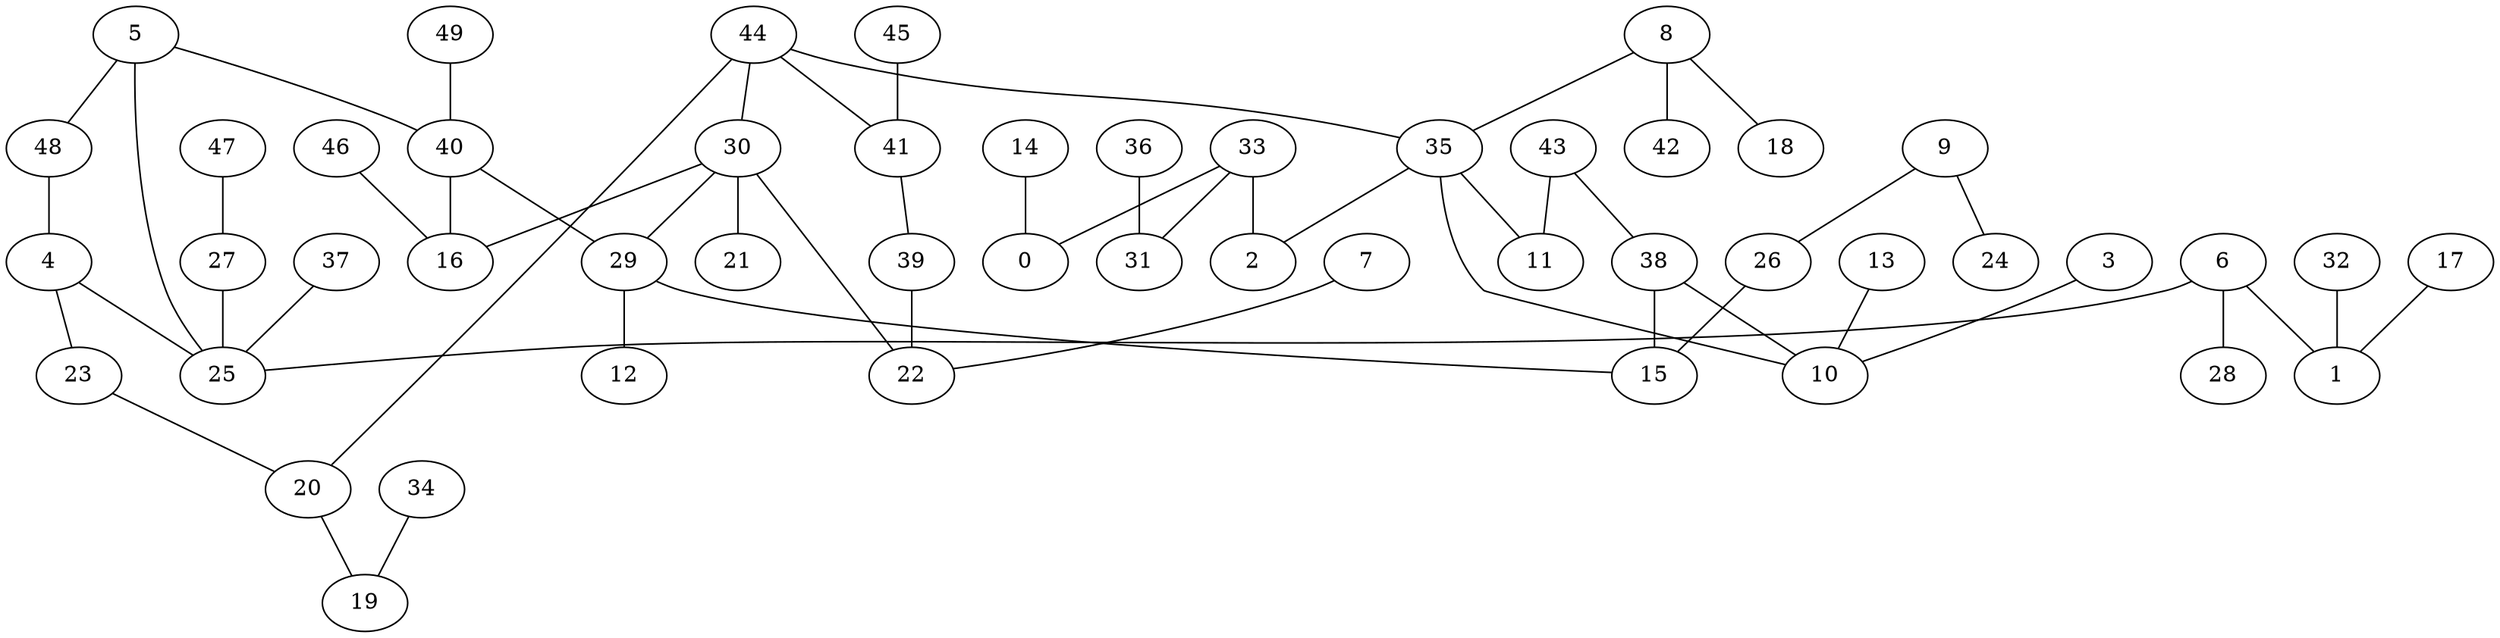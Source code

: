 digraph GG_graph {

subgraph G_graph {
edge [color = black]
"37" -> "25" [dir = none]
"33" -> "0" [dir = none]
"33" -> "31" [dir = none]
"33" -> "2" [dir = none]
"36" -> "31" [dir = none]
"9" -> "24" [dir = none]
"9" -> "26" [dir = none]
"8" -> "42" [dir = none]
"8" -> "18" [dir = none]
"8" -> "35" [dir = none]
"32" -> "1" [dir = none]
"26" -> "15" [dir = none]
"5" -> "48" [dir = none]
"5" -> "25" [dir = none]
"5" -> "40" [dir = none]
"20" -> "19" [dir = none]
"17" -> "1" [dir = none]
"40" -> "29" [dir = none]
"29" -> "12" [dir = none]
"29" -> "15" [dir = none]
"13" -> "10" [dir = none]
"49" -> "40" [dir = none]
"27" -> "25" [dir = none]
"35" -> "11" [dir = none]
"35" -> "10" [dir = none]
"35" -> "2" [dir = none]
"46" -> "16" [dir = none]
"7" -> "22" [dir = none]
"47" -> "27" [dir = none]
"44" -> "20" [dir = none]
"44" -> "41" [dir = none]
"44" -> "35" [dir = none]
"44" -> "30" [dir = none]
"3" -> "10" [dir = none]
"30" -> "21" [dir = none]
"30" -> "22" [dir = none]
"30" -> "29" [dir = none]
"30" -> "16" [dir = none]
"45" -> "41" [dir = none]
"6" -> "28" [dir = none]
"6" -> "1" [dir = none]
"6" -> "25" [dir = none]
"43" -> "38" [dir = none]
"43" -> "11" [dir = none]
"4" -> "23" [dir = none]
"4" -> "25" [dir = none]
"39" -> "22" [dir = none]
"14" -> "0" [dir = none]
"34" -> "19" [dir = none]
"38" -> "15" [dir = none]
"41" -> "39" [dir = none]
"23" -> "20" [dir = none]
"48" -> "4" [dir = none]
"38" -> "10" [dir = none]
"40" -> "16" [dir = none]
}

}
